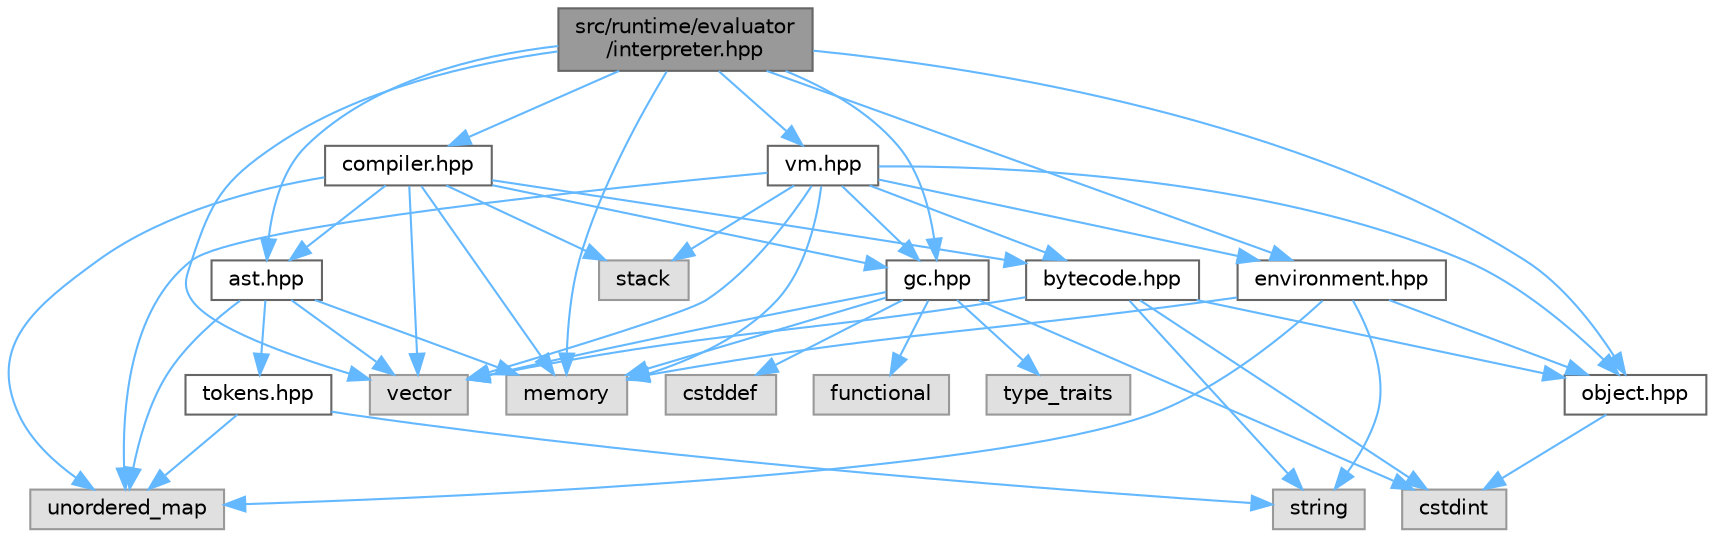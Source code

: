 digraph "src/runtime/evaluator/interpreter.hpp"
{
 // LATEX_PDF_SIZE
  bgcolor="transparent";
  edge [fontname=Helvetica,fontsize=10,labelfontname=Helvetica,labelfontsize=10];
  node [fontname=Helvetica,fontsize=10,shape=box,height=0.2,width=0.4];
  Node1 [id="Node000001",label="src/runtime/evaluator\l/interpreter.hpp",height=0.2,width=0.4,color="gray40", fillcolor="grey60", style="filled", fontcolor="black",tooltip="Main interpreter/evaluator for executing PEBBL AST."];
  Node1 -> Node2 [id="edge1_Node000001_Node000002",color="steelblue1",style="solid",tooltip=" "];
  Node2 [id="Node000002",label="memory",height=0.2,width=0.4,color="grey60", fillcolor="#E0E0E0", style="filled",tooltip=" "];
  Node1 -> Node3 [id="edge2_Node000001_Node000003",color="steelblue1",style="solid",tooltip=" "];
  Node3 [id="Node000003",label="vector",height=0.2,width=0.4,color="grey60", fillcolor="#E0E0E0", style="filled",tooltip=" "];
  Node1 -> Node4 [id="edge3_Node000001_Node000004",color="steelblue1",style="solid",tooltip=" "];
  Node4 [id="Node000004",label="ast.hpp",height=0.2,width=0.4,color="grey40", fillcolor="white", style="filled",URL="$ast_8hpp.html",tooltip="Abstract Syntax Tree node definitions for the PEBBL language."];
  Node4 -> Node2 [id="edge4_Node000004_Node000002",color="steelblue1",style="solid",tooltip=" "];
  Node4 -> Node5 [id="edge5_Node000004_Node000005",color="steelblue1",style="solid",tooltip=" "];
  Node5 [id="Node000005",label="unordered_map",height=0.2,width=0.4,color="grey60", fillcolor="#E0E0E0", style="filled",tooltip=" "];
  Node4 -> Node3 [id="edge6_Node000004_Node000003",color="steelblue1",style="solid",tooltip=" "];
  Node4 -> Node6 [id="edge7_Node000004_Node000006",color="steelblue1",style="solid",tooltip=" "];
  Node6 [id="Node000006",label="tokens.hpp",height=0.2,width=0.4,color="grey40", fillcolor="white", style="filled",URL="$tokens_8hpp.html",tooltip="Token definitions and utilities for the PEBBL lexer."];
  Node6 -> Node7 [id="edge8_Node000006_Node000007",color="steelblue1",style="solid",tooltip=" "];
  Node7 [id="Node000007",label="string",height=0.2,width=0.4,color="grey60", fillcolor="#E0E0E0", style="filled",tooltip=" "];
  Node6 -> Node5 [id="edge9_Node000006_Node000005",color="steelblue1",style="solid",tooltip=" "];
  Node1 -> Node8 [id="edge10_Node000001_Node000008",color="steelblue1",style="solid",tooltip=" "];
  Node8 [id="Node000008",label="compiler.hpp",height=0.2,width=0.4,color="grey40", fillcolor="white", style="filled",URL="$compiler_8hpp.html",tooltip="AST to bytecode compiler for the PEBBL language."];
  Node8 -> Node2 [id="edge11_Node000008_Node000002",color="steelblue1",style="solid",tooltip=" "];
  Node8 -> Node9 [id="edge12_Node000008_Node000009",color="steelblue1",style="solid",tooltip=" "];
  Node9 [id="Node000009",label="stack",height=0.2,width=0.4,color="grey60", fillcolor="#E0E0E0", style="filled",tooltip=" "];
  Node8 -> Node5 [id="edge13_Node000008_Node000005",color="steelblue1",style="solid",tooltip=" "];
  Node8 -> Node3 [id="edge14_Node000008_Node000003",color="steelblue1",style="solid",tooltip=" "];
  Node8 -> Node4 [id="edge15_Node000008_Node000004",color="steelblue1",style="solid",tooltip=" "];
  Node8 -> Node10 [id="edge16_Node000008_Node000010",color="steelblue1",style="solid",tooltip=" "];
  Node10 [id="Node000010",label="bytecode.hpp",height=0.2,width=0.4,color="grey40", fillcolor="white", style="filled",URL="$bytecode_8hpp.html",tooltip="Bytecode instruction definitions and data structures for the PEBBL virtual machine."];
  Node10 -> Node11 [id="edge17_Node000010_Node000011",color="steelblue1",style="solid",tooltip=" "];
  Node11 [id="Node000011",label="cstdint",height=0.2,width=0.4,color="grey60", fillcolor="#E0E0E0", style="filled",tooltip=" "];
  Node10 -> Node7 [id="edge18_Node000010_Node000007",color="steelblue1",style="solid",tooltip=" "];
  Node10 -> Node3 [id="edge19_Node000010_Node000003",color="steelblue1",style="solid",tooltip=" "];
  Node10 -> Node12 [id="edge20_Node000010_Node000012",color="steelblue1",style="solid",tooltip=" "];
  Node12 [id="Node000012",label="object.hpp",height=0.2,width=0.4,color="grey40", fillcolor="white", style="filled",URL="$object_8hpp.html",tooltip="Runtime object system using NaN-boxing for efficient value representation."];
  Node12 -> Node11 [id="edge21_Node000012_Node000011",color="steelblue1",style="solid",tooltip=" "];
  Node8 -> Node13 [id="edge22_Node000008_Node000013",color="steelblue1",style="solid",tooltip=" "];
  Node13 [id="Node000013",label="gc.hpp",height=0.2,width=0.4,color="grey40", fillcolor="white", style="filled",URL="$gc_8hpp.html",tooltip="Garbage collection system for the PEBBL runtime."];
  Node13 -> Node14 [id="edge23_Node000013_Node000014",color="steelblue1",style="solid",tooltip=" "];
  Node14 [id="Node000014",label="cstddef",height=0.2,width=0.4,color="grey60", fillcolor="#E0E0E0", style="filled",tooltip=" "];
  Node13 -> Node11 [id="edge24_Node000013_Node000011",color="steelblue1",style="solid",tooltip=" "];
  Node13 -> Node15 [id="edge25_Node000013_Node000015",color="steelblue1",style="solid",tooltip=" "];
  Node15 [id="Node000015",label="functional",height=0.2,width=0.4,color="grey60", fillcolor="#E0E0E0", style="filled",tooltip=" "];
  Node13 -> Node2 [id="edge26_Node000013_Node000002",color="steelblue1",style="solid",tooltip=" "];
  Node13 -> Node16 [id="edge27_Node000013_Node000016",color="steelblue1",style="solid",tooltip=" "];
  Node16 [id="Node000016",label="type_traits",height=0.2,width=0.4,color="grey60", fillcolor="#E0E0E0", style="filled",tooltip=" "];
  Node13 -> Node3 [id="edge28_Node000013_Node000003",color="steelblue1",style="solid",tooltip=" "];
  Node1 -> Node17 [id="edge29_Node000001_Node000017",color="steelblue1",style="solid",tooltip=" "];
  Node17 [id="Node000017",label="environment.hpp",height=0.2,width=0.4,color="grey40", fillcolor="white", style="filled",URL="$environment_8hpp.html",tooltip="Environment system for variable storage and scope management."];
  Node17 -> Node2 [id="edge30_Node000017_Node000002",color="steelblue1",style="solid",tooltip=" "];
  Node17 -> Node7 [id="edge31_Node000017_Node000007",color="steelblue1",style="solid",tooltip=" "];
  Node17 -> Node5 [id="edge32_Node000017_Node000005",color="steelblue1",style="solid",tooltip=" "];
  Node17 -> Node12 [id="edge33_Node000017_Node000012",color="steelblue1",style="solid",tooltip=" "];
  Node1 -> Node13 [id="edge34_Node000001_Node000013",color="steelblue1",style="solid",tooltip=" "];
  Node1 -> Node12 [id="edge35_Node000001_Node000012",color="steelblue1",style="solid",tooltip=" "];
  Node1 -> Node18 [id="edge36_Node000001_Node000018",color="steelblue1",style="solid",tooltip=" "];
  Node18 [id="Node000018",label="vm.hpp",height=0.2,width=0.4,color="grey40", fillcolor="white", style="filled",URL="$vm_8hpp.html",tooltip="Virtual machine for executing PEBBL bytecode."];
  Node18 -> Node2 [id="edge37_Node000018_Node000002",color="steelblue1",style="solid",tooltip=" "];
  Node18 -> Node9 [id="edge38_Node000018_Node000009",color="steelblue1",style="solid",tooltip=" "];
  Node18 -> Node5 [id="edge39_Node000018_Node000005",color="steelblue1",style="solid",tooltip=" "];
  Node18 -> Node3 [id="edge40_Node000018_Node000003",color="steelblue1",style="solid",tooltip=" "];
  Node18 -> Node10 [id="edge41_Node000018_Node000010",color="steelblue1",style="solid",tooltip=" "];
  Node18 -> Node17 [id="edge42_Node000018_Node000017",color="steelblue1",style="solid",tooltip=" "];
  Node18 -> Node13 [id="edge43_Node000018_Node000013",color="steelblue1",style="solid",tooltip=" "];
  Node18 -> Node12 [id="edge44_Node000018_Node000012",color="steelblue1",style="solid",tooltip=" "];
}
